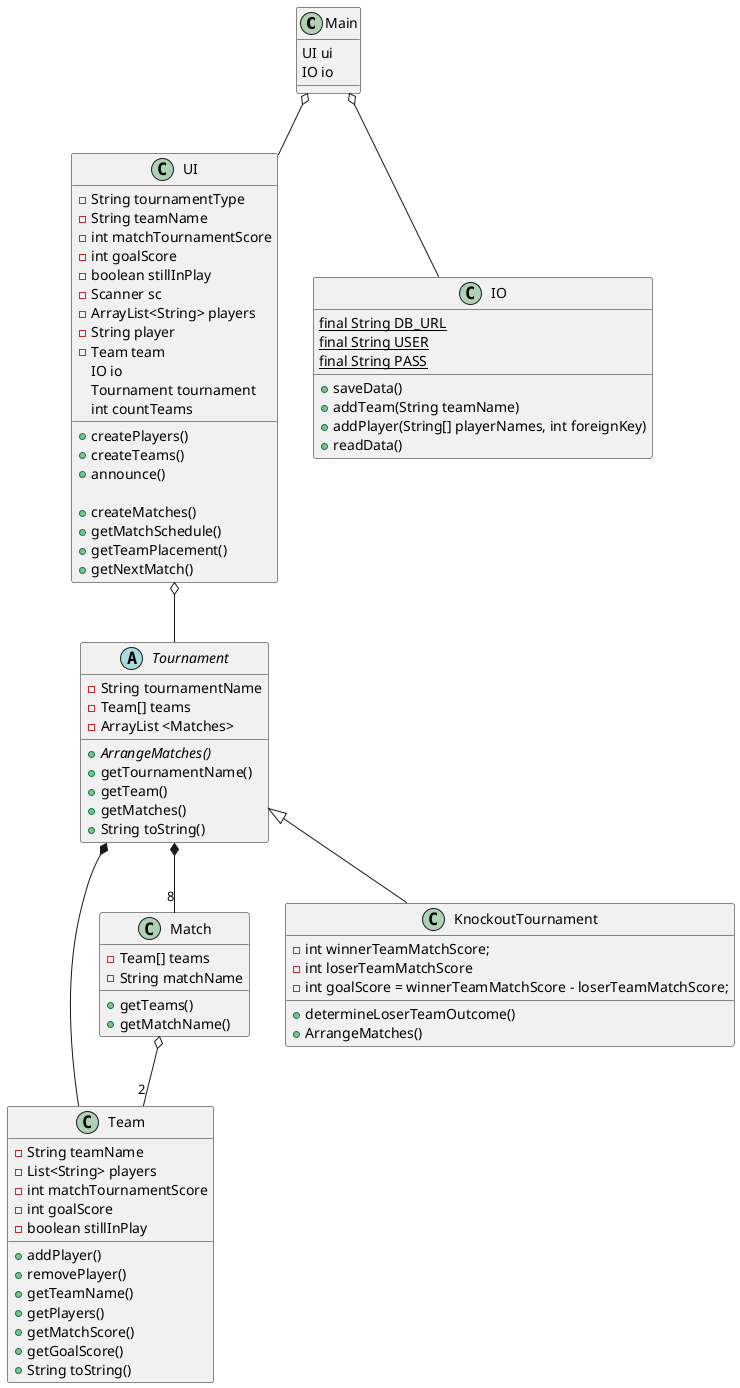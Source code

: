 @startuml
'https://plantuml.com/class-diagram

class Main{
UI ui
IO io
}


class Team {
-String teamName
-List<String> players
-int matchTournamentScore
-int goalScore
-boolean stillInPlay
+addPlayer()
+removePlayer()
+getTeamName()
+getPlayers()
+getMatchScore()
+getGoalScore()
+String toString()
}

class Match{
-Team[] teams
-String matchName
+getTeams()
+getMatchName()
}

abstract Tournament {
-String tournamentName
-Team[] teams
-ArrayList <Matches>
+{abstract}ArrangeMatches()
+getTournamentName()
+getTeam()
+getMatches()
+String toString()
}

class KnockoutTournament{
-int winnerTeamMatchScore;
-int loserTeamMatchScore
-int goalScore = winnerTeamMatchScore - loserTeamMatchScore;
+determineLoserTeamOutcome()
+ArrangeMatches()
}

class UI {
-String tournamentType
-String teamName
-int matchTournamentScore
-int goalScore
-boolean stillInPlay
-Scanner sc
-ArrayList<String> players
-String player
-Team team
IO io
Tournament tournament
int countTeams
+createPlayers()
+createTeams()
+ announce()

+createMatches()
+getMatchSchedule()
+getTeamPlacement()
+getNextMatch()
}

class IO {
{static}final String DB_URL
{static}final String USER
{static}final String PASS
+saveData()
+addTeam(String teamName)
+addPlayer(String[] playerNames, int foreignKey)
+readData()
}

UI o-- Tournament
Main o-- IO
Tournament *-- "8" Match
Tournament *-- Team
Match o-- "2" Team
Tournament <|-- KnockoutTournament
Main o-- UI
@enduml